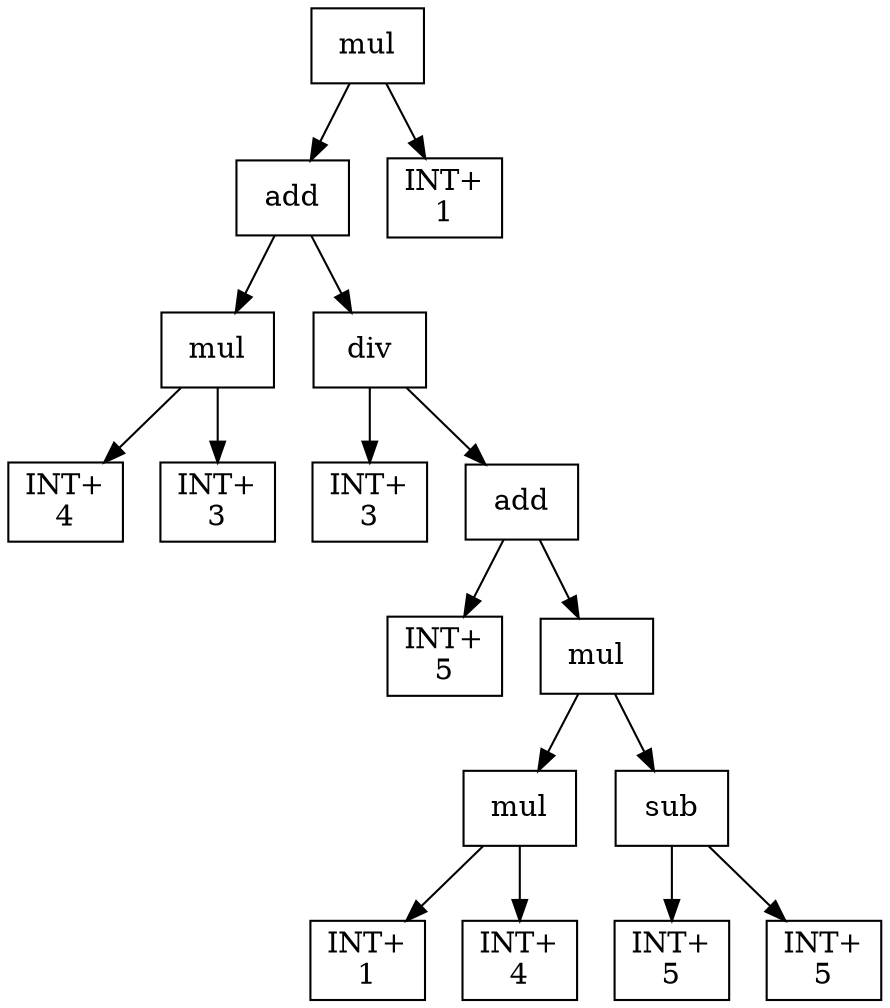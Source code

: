 digraph expr {
  node [shape=box];
  n1 [label="mul"];
  n2 [label="add"];
  n3 [label="mul"];
  n4 [label="INT+\n4"];
  n5 [label="INT+\n3"];
  n3 -> n4;
  n3 -> n5;
  n6 [label="div"];
  n7 [label="INT+\n3"];
  n8 [label="add"];
  n9 [label="INT+\n5"];
  n10 [label="mul"];
  n11 [label="mul"];
  n12 [label="INT+\n1"];
  n13 [label="INT+\n4"];
  n11 -> n12;
  n11 -> n13;
  n14 [label="sub"];
  n15 [label="INT+\n5"];
  n16 [label="INT+\n5"];
  n14 -> n15;
  n14 -> n16;
  n10 -> n11;
  n10 -> n14;
  n8 -> n9;
  n8 -> n10;
  n6 -> n7;
  n6 -> n8;
  n2 -> n3;
  n2 -> n6;
  n17 [label="INT+\n1"];
  n1 -> n2;
  n1 -> n17;
}